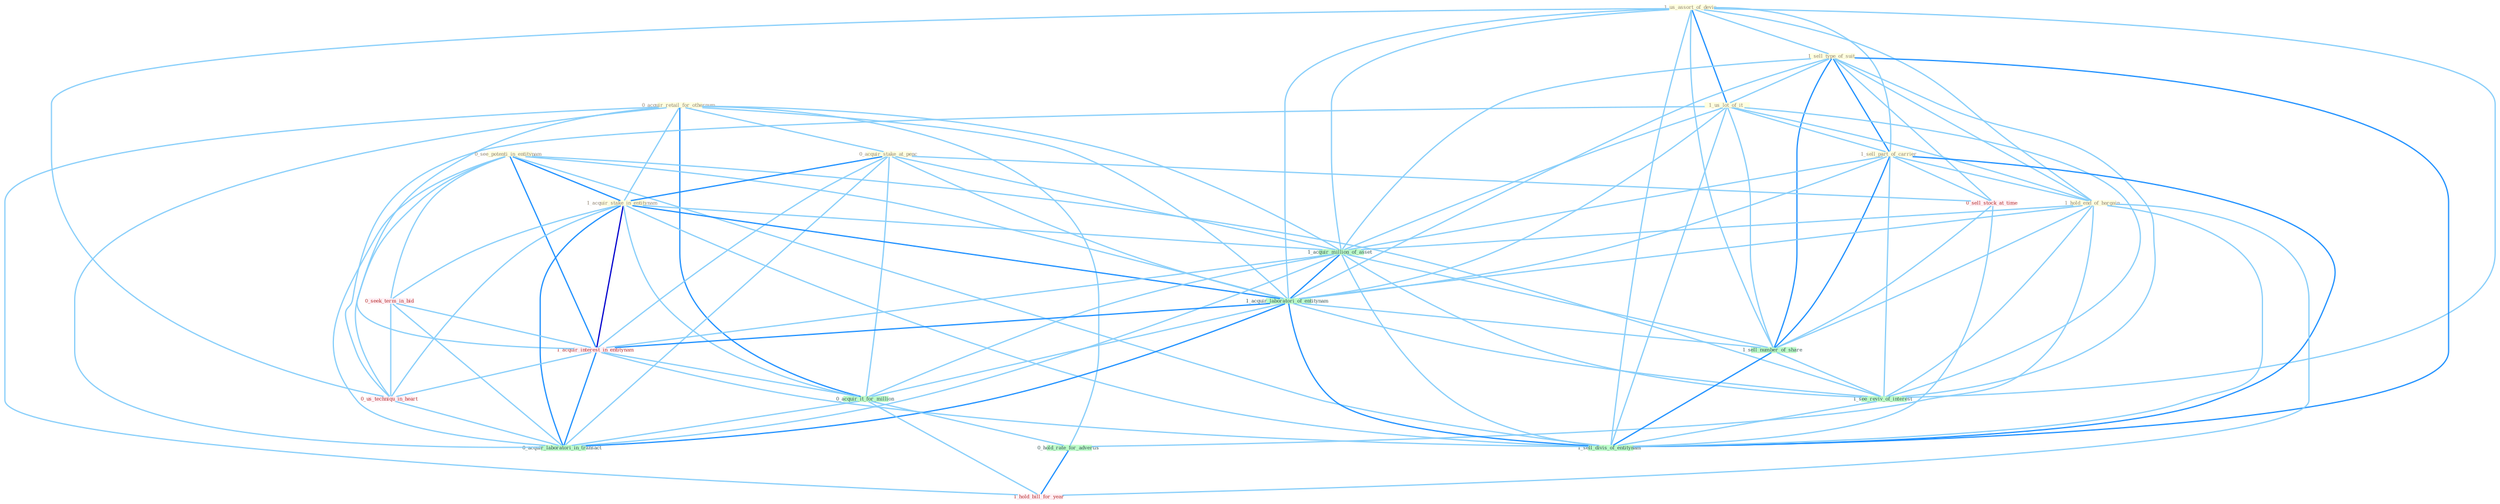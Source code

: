 Graph G{ 
    node
    [shape=polygon,style=filled,width=.5,height=.06,color="#BDFCC9",fixedsize=true,fontsize=4,
    fontcolor="#2f4f4f"];
    {node
    [color="#ffffe0", fontcolor="#8b7d6b"] "0_acquir_retail_for_othernum " "1_us_assort_of_devic " "1_sell_type_of_suit " "1_us_lot_of_it " "0_see_potenti_in_entitynam " "0_acquir_stake_at_penc " "1_sell_part_of_carrier " "1_hold_end_of_bargain " "1_acquir_stake_in_entitynam "}
{node [color="#fff0f5", fontcolor="#b22222"] "0_seek_term_in_bid " "1_acquir_interest_in_entitynam " "0_us_techniqu_in_heart " "0_sell_stock_at_time " "1_hold_bill_for_year "}
edge [color="#B0E2FF"];

	"0_acquir_retail_for_othernum " -- "0_acquir_stake_at_penc " [w="1", color="#87cefa" ];
	"0_acquir_retail_for_othernum " -- "1_acquir_stake_in_entitynam " [w="1", color="#87cefa" ];
	"0_acquir_retail_for_othernum " -- "1_acquir_million_of_asset " [w="1", color="#87cefa" ];
	"0_acquir_retail_for_othernum " -- "1_acquir_laboratori_of_entitynam " [w="1", color="#87cefa" ];
	"0_acquir_retail_for_othernum " -- "1_acquir_interest_in_entitynam " [w="1", color="#87cefa" ];
	"0_acquir_retail_for_othernum " -- "0_acquir_it_for_million " [w="2", color="#1e90ff" , len=0.8];
	"0_acquir_retail_for_othernum " -- "0_hold_rate_for_advertis " [w="1", color="#87cefa" ];
	"0_acquir_retail_for_othernum " -- "0_acquir_laboratori_in_transact " [w="1", color="#87cefa" ];
	"0_acquir_retail_for_othernum " -- "1_hold_bill_for_year " [w="1", color="#87cefa" ];
	"1_us_assort_of_devic " -- "1_sell_type_of_suit " [w="1", color="#87cefa" ];
	"1_us_assort_of_devic " -- "1_us_lot_of_it " [w="2", color="#1e90ff" , len=0.8];
	"1_us_assort_of_devic " -- "1_sell_part_of_carrier " [w="1", color="#87cefa" ];
	"1_us_assort_of_devic " -- "1_hold_end_of_bargain " [w="1", color="#87cefa" ];
	"1_us_assort_of_devic " -- "1_acquir_million_of_asset " [w="1", color="#87cefa" ];
	"1_us_assort_of_devic " -- "1_acquir_laboratori_of_entitynam " [w="1", color="#87cefa" ];
	"1_us_assort_of_devic " -- "0_us_techniqu_in_heart " [w="1", color="#87cefa" ];
	"1_us_assort_of_devic " -- "1_sell_number_of_share " [w="1", color="#87cefa" ];
	"1_us_assort_of_devic " -- "1_see_reviv_of_interest " [w="1", color="#87cefa" ];
	"1_us_assort_of_devic " -- "1_sell_divis_of_entitynam " [w="1", color="#87cefa" ];
	"1_sell_type_of_suit " -- "1_us_lot_of_it " [w="1", color="#87cefa" ];
	"1_sell_type_of_suit " -- "1_sell_part_of_carrier " [w="2", color="#1e90ff" , len=0.8];
	"1_sell_type_of_suit " -- "1_hold_end_of_bargain " [w="1", color="#87cefa" ];
	"1_sell_type_of_suit " -- "1_acquir_million_of_asset " [w="1", color="#87cefa" ];
	"1_sell_type_of_suit " -- "1_acquir_laboratori_of_entitynam " [w="1", color="#87cefa" ];
	"1_sell_type_of_suit " -- "0_sell_stock_at_time " [w="1", color="#87cefa" ];
	"1_sell_type_of_suit " -- "1_sell_number_of_share " [w="2", color="#1e90ff" , len=0.8];
	"1_sell_type_of_suit " -- "1_see_reviv_of_interest " [w="1", color="#87cefa" ];
	"1_sell_type_of_suit " -- "1_sell_divis_of_entitynam " [w="2", color="#1e90ff" , len=0.8];
	"1_us_lot_of_it " -- "1_sell_part_of_carrier " [w="1", color="#87cefa" ];
	"1_us_lot_of_it " -- "1_hold_end_of_bargain " [w="1", color="#87cefa" ];
	"1_us_lot_of_it " -- "1_acquir_million_of_asset " [w="1", color="#87cefa" ];
	"1_us_lot_of_it " -- "1_acquir_laboratori_of_entitynam " [w="1", color="#87cefa" ];
	"1_us_lot_of_it " -- "0_us_techniqu_in_heart " [w="1", color="#87cefa" ];
	"1_us_lot_of_it " -- "1_sell_number_of_share " [w="1", color="#87cefa" ];
	"1_us_lot_of_it " -- "1_see_reviv_of_interest " [w="1", color="#87cefa" ];
	"1_us_lot_of_it " -- "1_sell_divis_of_entitynam " [w="1", color="#87cefa" ];
	"0_see_potenti_in_entitynam " -- "1_acquir_stake_in_entitynam " [w="2", color="#1e90ff" , len=0.8];
	"0_see_potenti_in_entitynam " -- "1_acquir_laboratori_of_entitynam " [w="1", color="#87cefa" ];
	"0_see_potenti_in_entitynam " -- "0_seek_term_in_bid " [w="1", color="#87cefa" ];
	"0_see_potenti_in_entitynam " -- "1_acquir_interest_in_entitynam " [w="2", color="#1e90ff" , len=0.8];
	"0_see_potenti_in_entitynam " -- "0_us_techniqu_in_heart " [w="1", color="#87cefa" ];
	"0_see_potenti_in_entitynam " -- "0_acquir_laboratori_in_transact " [w="1", color="#87cefa" ];
	"0_see_potenti_in_entitynam " -- "1_see_reviv_of_interest " [w="1", color="#87cefa" ];
	"0_see_potenti_in_entitynam " -- "1_sell_divis_of_entitynam " [w="1", color="#87cefa" ];
	"0_acquir_stake_at_penc " -- "1_acquir_stake_in_entitynam " [w="2", color="#1e90ff" , len=0.8];
	"0_acquir_stake_at_penc " -- "1_acquir_million_of_asset " [w="1", color="#87cefa" ];
	"0_acquir_stake_at_penc " -- "1_acquir_laboratori_of_entitynam " [w="1", color="#87cefa" ];
	"0_acquir_stake_at_penc " -- "1_acquir_interest_in_entitynam " [w="1", color="#87cefa" ];
	"0_acquir_stake_at_penc " -- "0_acquir_it_for_million " [w="1", color="#87cefa" ];
	"0_acquir_stake_at_penc " -- "0_acquir_laboratori_in_transact " [w="1", color="#87cefa" ];
	"0_acquir_stake_at_penc " -- "0_sell_stock_at_time " [w="1", color="#87cefa" ];
	"1_sell_part_of_carrier " -- "1_hold_end_of_bargain " [w="1", color="#87cefa" ];
	"1_sell_part_of_carrier " -- "1_acquir_million_of_asset " [w="1", color="#87cefa" ];
	"1_sell_part_of_carrier " -- "1_acquir_laboratori_of_entitynam " [w="1", color="#87cefa" ];
	"1_sell_part_of_carrier " -- "0_sell_stock_at_time " [w="1", color="#87cefa" ];
	"1_sell_part_of_carrier " -- "1_sell_number_of_share " [w="2", color="#1e90ff" , len=0.8];
	"1_sell_part_of_carrier " -- "1_see_reviv_of_interest " [w="1", color="#87cefa" ];
	"1_sell_part_of_carrier " -- "1_sell_divis_of_entitynam " [w="2", color="#1e90ff" , len=0.8];
	"1_hold_end_of_bargain " -- "1_acquir_million_of_asset " [w="1", color="#87cefa" ];
	"1_hold_end_of_bargain " -- "1_acquir_laboratori_of_entitynam " [w="1", color="#87cefa" ];
	"1_hold_end_of_bargain " -- "0_hold_rate_for_advertis " [w="1", color="#87cefa" ];
	"1_hold_end_of_bargain " -- "1_sell_number_of_share " [w="1", color="#87cefa" ];
	"1_hold_end_of_bargain " -- "1_see_reviv_of_interest " [w="1", color="#87cefa" ];
	"1_hold_end_of_bargain " -- "1_hold_bill_for_year " [w="1", color="#87cefa" ];
	"1_hold_end_of_bargain " -- "1_sell_divis_of_entitynam " [w="1", color="#87cefa" ];
	"1_acquir_stake_in_entitynam " -- "1_acquir_million_of_asset " [w="1", color="#87cefa" ];
	"1_acquir_stake_in_entitynam " -- "1_acquir_laboratori_of_entitynam " [w="2", color="#1e90ff" , len=0.8];
	"1_acquir_stake_in_entitynam " -- "0_seek_term_in_bid " [w="1", color="#87cefa" ];
	"1_acquir_stake_in_entitynam " -- "1_acquir_interest_in_entitynam " [w="3", color="#0000cd" , len=0.6];
	"1_acquir_stake_in_entitynam " -- "0_us_techniqu_in_heart " [w="1", color="#87cefa" ];
	"1_acquir_stake_in_entitynam " -- "0_acquir_it_for_million " [w="1", color="#87cefa" ];
	"1_acquir_stake_in_entitynam " -- "0_acquir_laboratori_in_transact " [w="2", color="#1e90ff" , len=0.8];
	"1_acquir_stake_in_entitynam " -- "1_sell_divis_of_entitynam " [w="1", color="#87cefa" ];
	"1_acquir_million_of_asset " -- "1_acquir_laboratori_of_entitynam " [w="2", color="#1e90ff" , len=0.8];
	"1_acquir_million_of_asset " -- "1_acquir_interest_in_entitynam " [w="1", color="#87cefa" ];
	"1_acquir_million_of_asset " -- "0_acquir_it_for_million " [w="1", color="#87cefa" ];
	"1_acquir_million_of_asset " -- "0_acquir_laboratori_in_transact " [w="1", color="#87cefa" ];
	"1_acquir_million_of_asset " -- "1_sell_number_of_share " [w="1", color="#87cefa" ];
	"1_acquir_million_of_asset " -- "1_see_reviv_of_interest " [w="1", color="#87cefa" ];
	"1_acquir_million_of_asset " -- "1_sell_divis_of_entitynam " [w="1", color="#87cefa" ];
	"1_acquir_laboratori_of_entitynam " -- "1_acquir_interest_in_entitynam " [w="2", color="#1e90ff" , len=0.8];
	"1_acquir_laboratori_of_entitynam " -- "0_acquir_it_for_million " [w="1", color="#87cefa" ];
	"1_acquir_laboratori_of_entitynam " -- "0_acquir_laboratori_in_transact " [w="2", color="#1e90ff" , len=0.8];
	"1_acquir_laboratori_of_entitynam " -- "1_sell_number_of_share " [w="1", color="#87cefa" ];
	"1_acquir_laboratori_of_entitynam " -- "1_see_reviv_of_interest " [w="1", color="#87cefa" ];
	"1_acquir_laboratori_of_entitynam " -- "1_sell_divis_of_entitynam " [w="2", color="#1e90ff" , len=0.8];
	"0_seek_term_in_bid " -- "1_acquir_interest_in_entitynam " [w="1", color="#87cefa" ];
	"0_seek_term_in_bid " -- "0_us_techniqu_in_heart " [w="1", color="#87cefa" ];
	"0_seek_term_in_bid " -- "0_acquir_laboratori_in_transact " [w="1", color="#87cefa" ];
	"1_acquir_interest_in_entitynam " -- "0_us_techniqu_in_heart " [w="1", color="#87cefa" ];
	"1_acquir_interest_in_entitynam " -- "0_acquir_it_for_million " [w="1", color="#87cefa" ];
	"1_acquir_interest_in_entitynam " -- "0_acquir_laboratori_in_transact " [w="2", color="#1e90ff" , len=0.8];
	"1_acquir_interest_in_entitynam " -- "1_sell_divis_of_entitynam " [w="1", color="#87cefa" ];
	"0_us_techniqu_in_heart " -- "0_acquir_laboratori_in_transact " [w="1", color="#87cefa" ];
	"0_acquir_it_for_million " -- "0_hold_rate_for_advertis " [w="1", color="#87cefa" ];
	"0_acquir_it_for_million " -- "0_acquir_laboratori_in_transact " [w="1", color="#87cefa" ];
	"0_acquir_it_for_million " -- "1_hold_bill_for_year " [w="1", color="#87cefa" ];
	"0_hold_rate_for_advertis " -- "1_hold_bill_for_year " [w="2", color="#1e90ff" , len=0.8];
	"0_sell_stock_at_time " -- "1_sell_number_of_share " [w="1", color="#87cefa" ];
	"0_sell_stock_at_time " -- "1_sell_divis_of_entitynam " [w="1", color="#87cefa" ];
	"1_sell_number_of_share " -- "1_see_reviv_of_interest " [w="1", color="#87cefa" ];
	"1_sell_number_of_share " -- "1_sell_divis_of_entitynam " [w="2", color="#1e90ff" , len=0.8];
	"1_see_reviv_of_interest " -- "1_sell_divis_of_entitynam " [w="1", color="#87cefa" ];
}